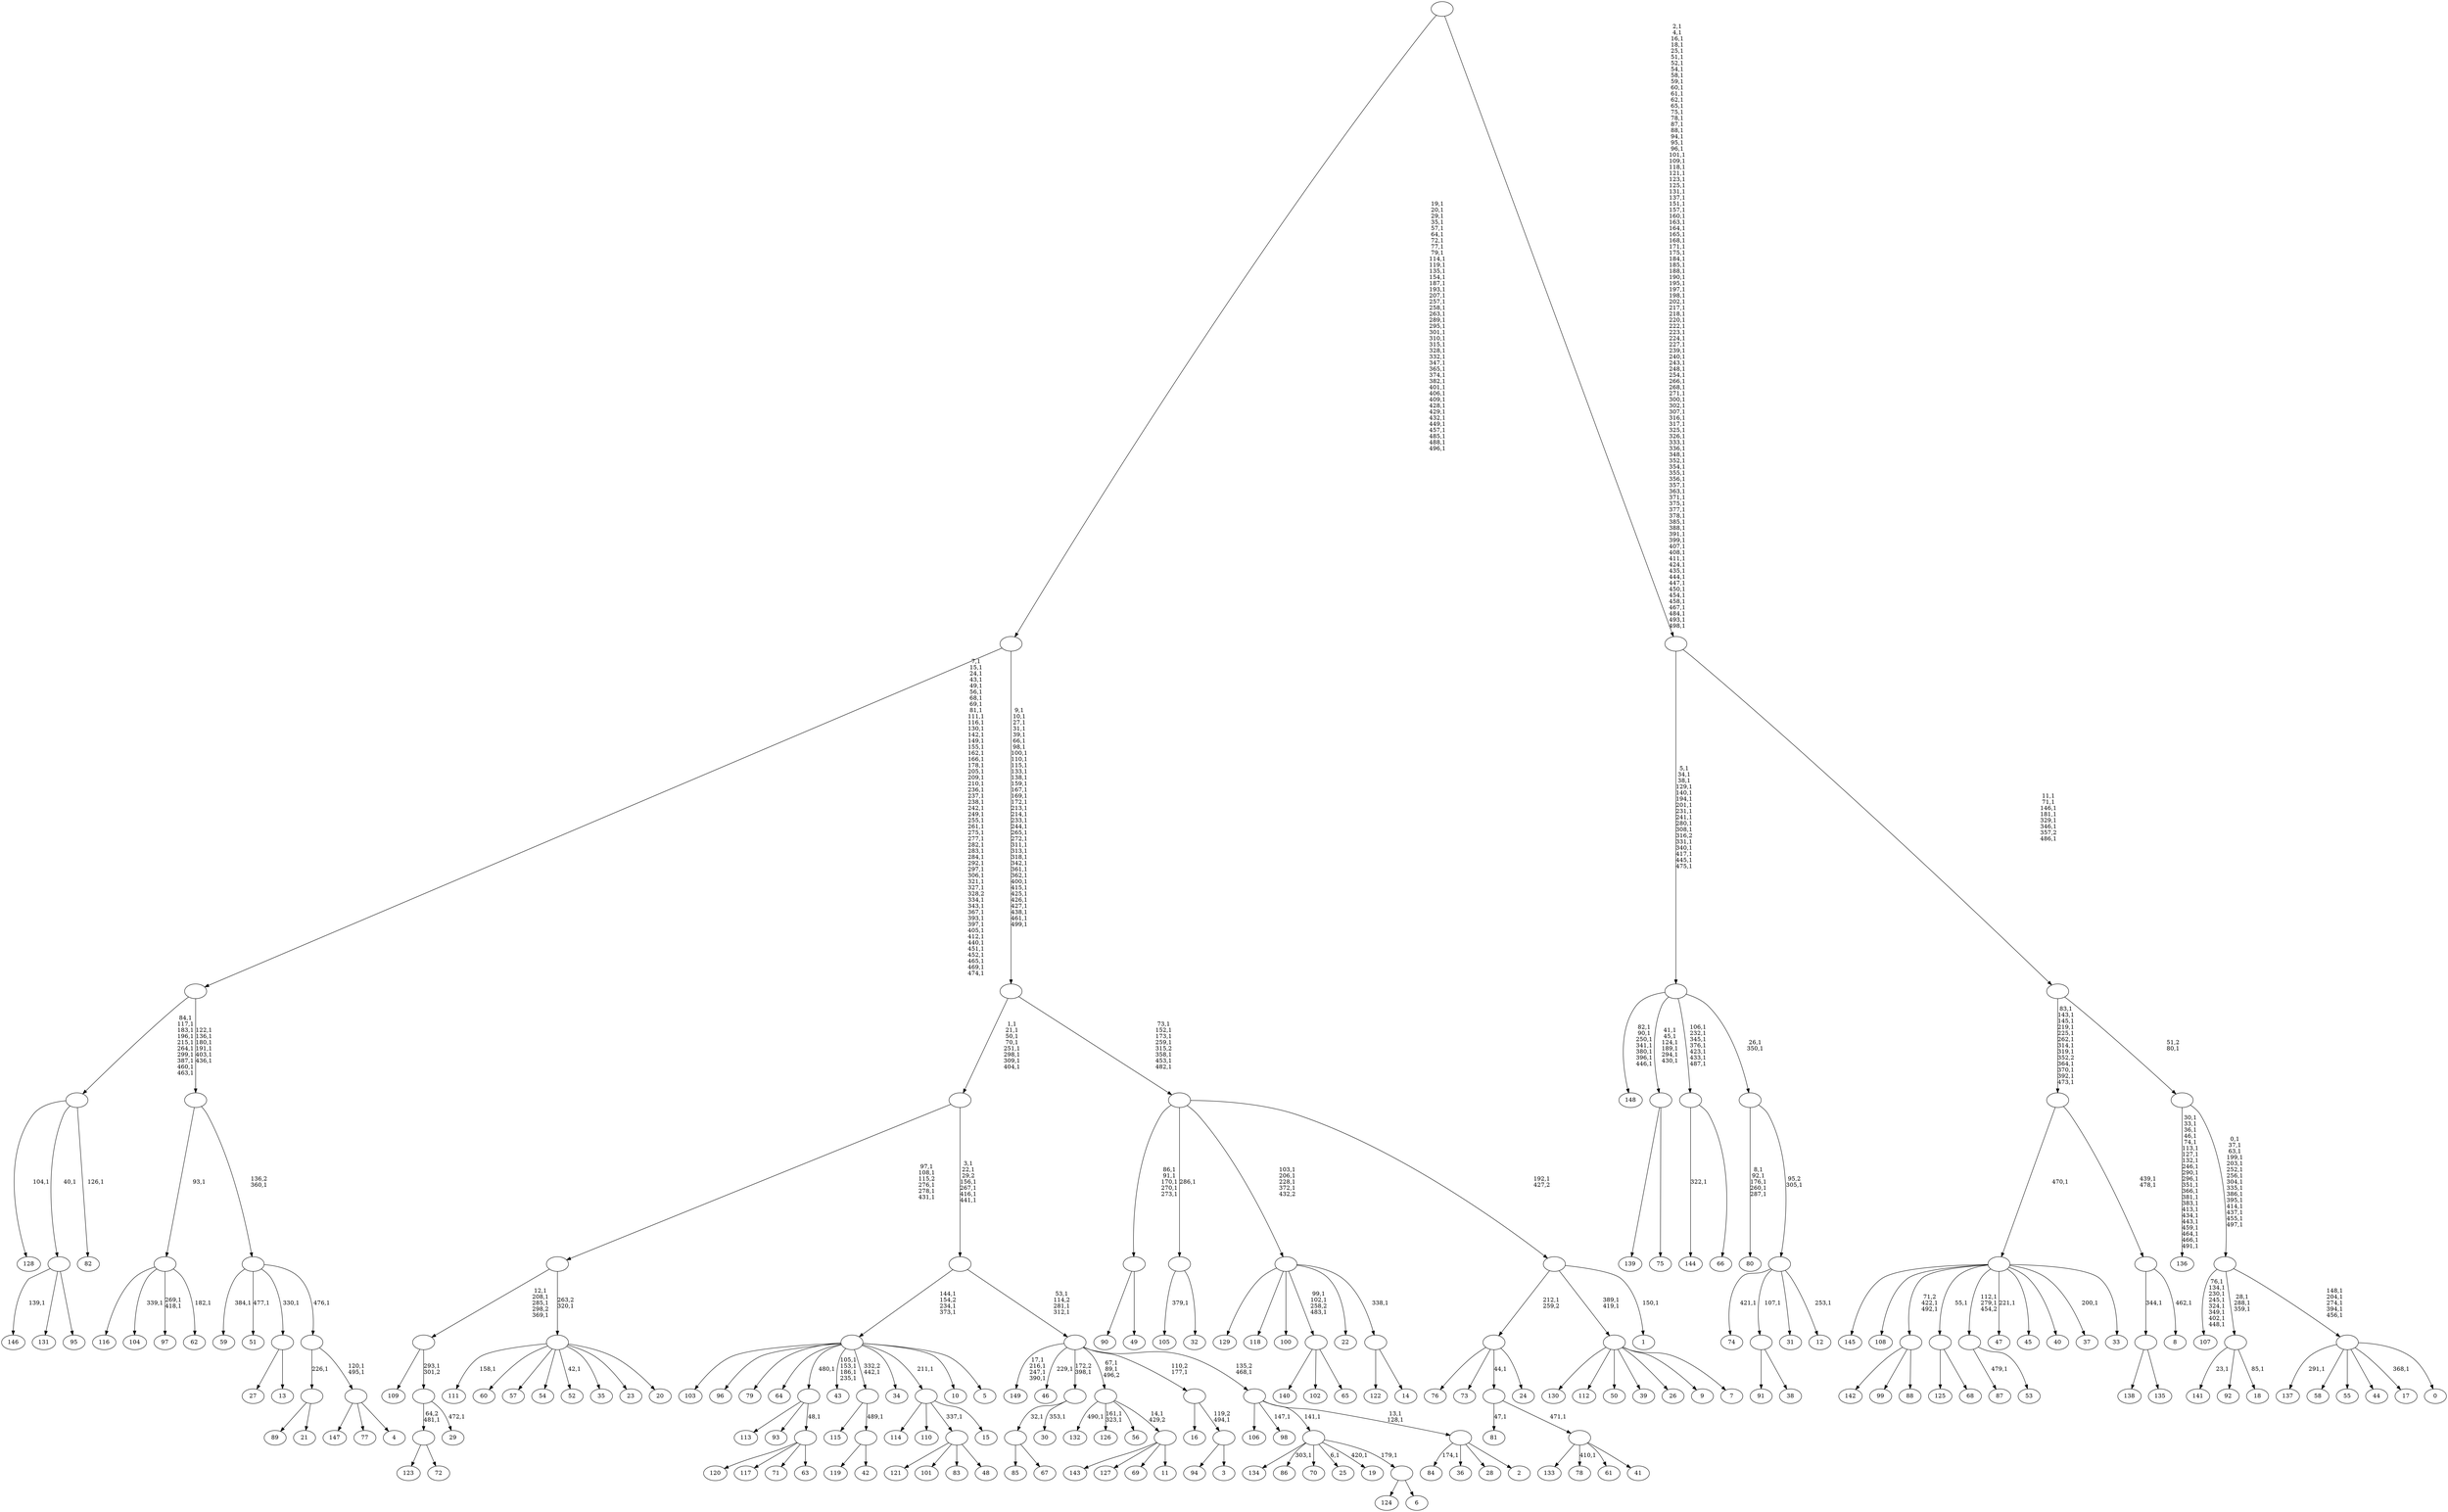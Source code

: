 digraph T {
	650 [label="149"]
	645 [label="148"]
	637 [label="147"]
	636 [label="146"]
	634 [label="145"]
	633 [label="144"]
	631 [label="143"]
	630 [label="142"]
	629 [label="141"]
	627 [label="140"]
	626 [label="139"]
	625 [label="138"]
	624 [label="137"]
	622 [label="136"]
	599 [label="135"]
	598 [label=""]
	597 [label="134"]
	596 [label="133"]
	595 [label="132"]
	593 [label="131"]
	592 [label="130"]
	591 [label="129"]
	590 [label="128"]
	588 [label="127"]
	587 [label="126"]
	584 [label="125"]
	583 [label="124"]
	582 [label="123"]
	581 [label="122"]
	580 [label="121"]
	579 [label="120"]
	578 [label="119"]
	577 [label="118"]
	576 [label="117"]
	575 [label="116"]
	574 [label="115"]
	573 [label="114"]
	572 [label="113"]
	571 [label="112"]
	570 [label="111"]
	568 [label="110"]
	567 [label="109"]
	566 [label="108"]
	565 [label="107"]
	556 [label="106"]
	555 [label="105"]
	553 [label="104"]
	551 [label="103"]
	550 [label="102"]
	549 [label="101"]
	548 [label="100"]
	547 [label="99"]
	546 [label="98"]
	544 [label="97"]
	541 [label="96"]
	540 [label="95"]
	539 [label=""]
	538 [label="94"]
	537 [label="93"]
	536 [label="92"]
	535 [label="91"]
	534 [label="90"]
	533 [label="89"]
	532 [label="88"]
	531 [label=""]
	529 [label="87"]
	527 [label="86"]
	525 [label="85"]
	524 [label="84"]
	522 [label="83"]
	521 [label="82"]
	519 [label=""]
	509 [label="81"]
	507 [label="80"]
	501 [label="79"]
	500 [label="78"]
	498 [label="77"]
	497 [label="76"]
	496 [label="75"]
	495 [label=""]
	489 [label="74"]
	487 [label="73"]
	486 [label="72"]
	485 [label=""]
	484 [label="71"]
	483 [label="70"]
	482 [label="69"]
	481 [label="68"]
	480 [label=""]
	479 [label="67"]
	478 [label=""]
	477 [label="66"]
	476 [label=""]
	469 [label="65"]
	468 [label=""]
	465 [label="64"]
	464 [label="63"]
	463 [label=""]
	462 [label=""]
	461 [label="62"]
	459 [label=""]
	458 [label="61"]
	457 [label="60"]
	456 [label="59"]
	454 [label="58"]
	453 [label="57"]
	452 [label="56"]
	451 [label="55"]
	450 [label="54"]
	449 [label="53"]
	448 [label=""]
	446 [label="52"]
	444 [label="51"]
	442 [label="50"]
	441 [label="49"]
	440 [label=""]
	435 [label="48"]
	434 [label=""]
	433 [label="47"]
	431 [label="46"]
	429 [label="45"]
	428 [label="44"]
	427 [label="43"]
	422 [label="42"]
	421 [label=""]
	420 [label=""]
	419 [label="41"]
	418 [label=""]
	417 [label=""]
	416 [label="40"]
	415 [label="39"]
	414 [label="38"]
	413 [label=""]
	412 [label="37"]
	410 [label="36"]
	409 [label="35"]
	408 [label="34"]
	407 [label="33"]
	406 [label=""]
	405 [label="32"]
	404 [label=""]
	403 [label="31"]
	402 [label="30"]
	400 [label=""]
	399 [label="29"]
	397 [label=""]
	396 [label=""]
	392 [label="28"]
	391 [label="27"]
	390 [label="26"]
	389 [label="25"]
	387 [label="24"]
	386 [label=""]
	385 [label="23"]
	384 [label="22"]
	383 [label="21"]
	382 [label=""]
	381 [label="20"]
	380 [label=""]
	379 [label=""]
	374 [label="19"]
	372 [label="18"]
	370 [label=""]
	367 [label="17"]
	365 [label="16"]
	364 [label="15"]
	363 [label=""]
	362 [label="14"]
	361 [label=""]
	360 [label=""]
	356 [label="13"]
	355 [label=""]
	354 [label="12"]
	352 [label=""]
	351 [label=""]
	349 [label=""]
	333 [label="11"]
	332 [label=""]
	331 [label=""]
	329 [label="10"]
	328 [label="9"]
	327 [label="8"]
	325 [label=""]
	323 [label=""]
	311 [label="7"]
	310 [label=""]
	308 [label="6"]
	307 [label=""]
	306 [label=""]
	305 [label="5"]
	304 [label=""]
	301 [label="4"]
	300 [label=""]
	298 [label=""]
	297 [label=""]
	296 [label=""]
	290 [label=""]
	239 [label="3"]
	238 [label=""]
	237 [label=""]
	236 [label="2"]
	235 [label=""]
	233 [label=""]
	232 [label=""]
	229 [label=""]
	223 [label=""]
	215 [label="1"]
	213 [label=""]
	212 [label=""]
	205 [label=""]
	169 [label=""]
	128 [label="0"]
	127 [label=""]
	122 [label=""]
	107 [label=""]
	106 [label=""]
	99 [label=""]
	0 [label=""]
	598 -> 625 [label=""]
	598 -> 599 [label=""]
	539 -> 636 [label="139,1"]
	539 -> 593 [label=""]
	539 -> 540 [label=""]
	531 -> 630 [label=""]
	531 -> 547 [label=""]
	531 -> 532 [label=""]
	519 -> 521 [label="126,1"]
	519 -> 590 [label="104,1"]
	519 -> 539 [label="40,1"]
	495 -> 626 [label=""]
	495 -> 496 [label=""]
	485 -> 582 [label=""]
	485 -> 486 [label=""]
	480 -> 584 [label=""]
	480 -> 481 [label=""]
	478 -> 525 [label=""]
	478 -> 479 [label=""]
	476 -> 633 [label="322,1"]
	476 -> 477 [label=""]
	468 -> 627 [label=""]
	468 -> 550 [label=""]
	468 -> 469 [label=""]
	463 -> 579 [label=""]
	463 -> 576 [label=""]
	463 -> 484 [label=""]
	463 -> 464 [label=""]
	462 -> 572 [label=""]
	462 -> 537 [label=""]
	462 -> 463 [label="48,1"]
	459 -> 461 [label="182,1"]
	459 -> 544 [label="269,1\n418,1"]
	459 -> 553 [label="339,1"]
	459 -> 575 [label=""]
	448 -> 529 [label="479,1"]
	448 -> 449 [label=""]
	440 -> 534 [label=""]
	440 -> 441 [label=""]
	434 -> 580 [label=""]
	434 -> 549 [label=""]
	434 -> 522 [label=""]
	434 -> 435 [label=""]
	421 -> 578 [label=""]
	421 -> 422 [label=""]
	420 -> 574 [label=""]
	420 -> 421 [label="489,1"]
	418 -> 500 [label="410,1"]
	418 -> 596 [label=""]
	418 -> 458 [label=""]
	418 -> 419 [label=""]
	417 -> 509 [label="47,1"]
	417 -> 418 [label="471,1"]
	413 -> 535 [label=""]
	413 -> 414 [label=""]
	406 -> 412 [label="200,1"]
	406 -> 433 [label="221,1"]
	406 -> 448 [label="112,1\n279,1\n454,2"]
	406 -> 531 [label="71,2\n422,1\n492,1"]
	406 -> 634 [label=""]
	406 -> 566 [label=""]
	406 -> 480 [label="55,1"]
	406 -> 429 [label=""]
	406 -> 416 [label=""]
	406 -> 407 [label=""]
	404 -> 555 [label="379,1"]
	404 -> 405 [label=""]
	400 -> 402 [label="353,1"]
	400 -> 478 [label="32,1"]
	397 -> 399 [label="472,1"]
	397 -> 485 [label="64,2\n481,1"]
	396 -> 567 [label=""]
	396 -> 397 [label="293,1\n301,2"]
	386 -> 497 [label=""]
	386 -> 487 [label=""]
	386 -> 417 [label="44,1"]
	386 -> 387 [label=""]
	382 -> 533 [label=""]
	382 -> 383 [label=""]
	380 -> 446 [label="42,1"]
	380 -> 570 [label="158,1"]
	380 -> 457 [label=""]
	380 -> 453 [label=""]
	380 -> 450 [label=""]
	380 -> 409 [label=""]
	380 -> 385 [label=""]
	380 -> 381 [label=""]
	379 -> 396 [label="12,1\n208,1\n285,1\n298,2\n369,1"]
	379 -> 380 [label="263,2\n320,1"]
	370 -> 372 [label="85,1"]
	370 -> 629 [label="23,1"]
	370 -> 536 [label=""]
	363 -> 573 [label=""]
	363 -> 568 [label=""]
	363 -> 434 [label="337,1"]
	363 -> 364 [label=""]
	361 -> 581 [label=""]
	361 -> 362 [label=""]
	360 -> 468 [label="99,1\n102,1\n258,2\n483,1"]
	360 -> 591 [label=""]
	360 -> 577 [label=""]
	360 -> 548 [label=""]
	360 -> 384 [label=""]
	360 -> 361 [label="338,1"]
	355 -> 391 [label=""]
	355 -> 356 [label=""]
	352 -> 354 [label="253,1"]
	352 -> 489 [label="421,1"]
	352 -> 413 [label="107,1"]
	352 -> 403 [label=""]
	351 -> 507 [label="8,1\n92,1\n176,1\n260,1\n287,1"]
	351 -> 352 [label="95,2\n305,1"]
	349 -> 351 [label="26,1\n350,1"]
	349 -> 476 [label="106,1\n232,1\n345,1\n376,1\n423,1\n433,1\n487,1"]
	349 -> 495 [label="41,1\n45,1\n124,1\n189,1\n294,1\n430,1"]
	349 -> 645 [label="82,1\n90,1\n250,1\n341,1\n380,1\n396,1\n446,1"]
	332 -> 631 [label=""]
	332 -> 588 [label=""]
	332 -> 482 [label=""]
	332 -> 333 [label=""]
	331 -> 587 [label="161,1\n323,1"]
	331 -> 595 [label="490,1"]
	331 -> 452 [label=""]
	331 -> 332 [label="14,1\n429,2"]
	325 -> 327 [label="462,1"]
	325 -> 598 [label="344,1"]
	323 -> 325 [label="439,1\n478,1"]
	323 -> 406 [label="470,1"]
	310 -> 592 [label=""]
	310 -> 571 [label=""]
	310 -> 442 [label=""]
	310 -> 415 [label=""]
	310 -> 390 [label=""]
	310 -> 328 [label=""]
	310 -> 311 [label=""]
	307 -> 583 [label=""]
	307 -> 308 [label=""]
	306 -> 374 [label="420,1"]
	306 -> 389 [label="6,1"]
	306 -> 527 [label="303,1"]
	306 -> 597 [label=""]
	306 -> 483 [label=""]
	306 -> 307 [label="179,1"]
	304 -> 427 [label="105,1\n153,1\n186,1\n235,1"]
	304 -> 551 [label=""]
	304 -> 541 [label=""]
	304 -> 501 [label=""]
	304 -> 465 [label=""]
	304 -> 462 [label="480,1"]
	304 -> 420 [label="332,2\n442,1"]
	304 -> 408 [label=""]
	304 -> 363 [label="211,1"]
	304 -> 329 [label=""]
	304 -> 305 [label=""]
	300 -> 637 [label=""]
	300 -> 498 [label=""]
	300 -> 301 [label=""]
	298 -> 300 [label="120,1\n495,1"]
	298 -> 382 [label="226,1"]
	297 -> 444 [label="477,1"]
	297 -> 456 [label="384,1"]
	297 -> 355 [label="330,1"]
	297 -> 298 [label="476,1"]
	296 -> 459 [label="93,1"]
	296 -> 297 [label="136,2\n360,1"]
	290 -> 296 [label="122,1\n136,1\n180,1\n191,1\n403,1\n436,1"]
	290 -> 519 [label="84,1\n117,1\n183,1\n196,1\n215,1\n264,1\n299,1\n387,1\n460,1\n463,1"]
	238 -> 538 [label=""]
	238 -> 239 [label=""]
	237 -> 365 [label=""]
	237 -> 238 [label="119,2\n494,1"]
	235 -> 524 [label="174,1"]
	235 -> 410 [label=""]
	235 -> 392 [label=""]
	235 -> 236 [label=""]
	233 -> 235 [label="13,1\n128,1"]
	233 -> 546 [label="147,1"]
	233 -> 556 [label=""]
	233 -> 306 [label="141,1"]
	232 -> 331 [label="67,1\n89,1\n496,2"]
	232 -> 431 [label="229,1"]
	232 -> 650 [label="17,1\n216,1\n247,1\n390,1"]
	232 -> 400 [label="172,2\n398,1"]
	232 -> 237 [label="110,2\n177,1"]
	232 -> 233 [label="135,2\n468,1"]
	229 -> 232 [label="53,1\n114,2\n281,1\n312,1"]
	229 -> 304 [label="144,1\n154,2\n234,1\n373,1"]
	223 -> 229 [label="3,1\n22,1\n29,2\n156,1\n267,1\n416,1\n441,1"]
	223 -> 379 [label="97,1\n108,1\n115,2\n276,1\n278,1\n431,1"]
	213 -> 215 [label="150,1"]
	213 -> 310 [label="389,1\n419,1"]
	213 -> 386 [label="212,1\n259,2"]
	212 -> 360 [label="103,1\n206,1\n228,1\n372,1\n432,2"]
	212 -> 440 [label="86,1\n91,1\n170,1\n270,1\n273,1"]
	212 -> 404 [label="286,1"]
	212 -> 213 [label="192,1\n427,2"]
	205 -> 212 [label="73,1\n152,1\n173,1\n259,1\n315,2\n358,1\n453,1\n482,1"]
	205 -> 223 [label="1,1\n21,1\n50,1\n70,1\n251,1\n298,1\n309,1\n404,1"]
	169 -> 205 [label="9,1\n10,1\n27,1\n31,1\n39,1\n66,1\n98,1\n100,1\n110,1\n115,1\n133,1\n138,1\n159,1\n167,1\n169,1\n172,1\n213,1\n214,1\n233,1\n244,1\n265,1\n272,1\n311,1\n313,1\n318,1\n342,1\n361,1\n362,1\n400,1\n415,1\n425,1\n426,1\n427,1\n438,1\n461,1\n499,1"]
	169 -> 290 [label="7,1\n15,1\n24,1\n43,1\n49,1\n56,1\n68,1\n69,1\n81,1\n111,1\n116,1\n130,1\n142,1\n149,1\n155,1\n162,1\n166,1\n178,1\n205,1\n209,1\n210,1\n236,1\n237,1\n238,1\n242,1\n249,1\n255,1\n261,1\n275,1\n277,1\n282,1\n283,1\n284,1\n292,1\n297,1\n306,1\n321,1\n327,1\n328,2\n334,1\n343,1\n367,1\n393,1\n397,1\n405,1\n412,1\n440,1\n451,1\n452,1\n465,1\n469,1\n474,1"]
	127 -> 367 [label="368,1"]
	127 -> 624 [label="291,1"]
	127 -> 454 [label=""]
	127 -> 451 [label=""]
	127 -> 428 [label=""]
	127 -> 128 [label=""]
	122 -> 127 [label="148,1\n204,1\n274,1\n394,1\n456,1"]
	122 -> 370 [label="28,1\n288,1\n359,1"]
	122 -> 565 [label="76,1\n134,1\n230,1\n245,1\n324,1\n349,1\n402,1\n448,1"]
	107 -> 122 [label="0,1\n37,1\n63,1\n199,1\n203,1\n252,1\n256,1\n304,1\n335,1\n386,1\n395,1\n414,1\n437,1\n455,1\n497,1"]
	107 -> 622 [label="30,1\n33,1\n36,1\n46,1\n74,1\n113,1\n127,1\n132,1\n246,1\n290,1\n296,1\n351,1\n366,1\n381,1\n383,1\n413,1\n434,1\n443,1\n459,1\n464,1\n466,1\n491,1"]
	106 -> 323 [label="83,1\n143,1\n145,1\n219,1\n225,1\n262,1\n314,1\n319,1\n352,2\n364,1\n370,1\n392,1\n473,1"]
	106 -> 107 [label="51,2\n80,1"]
	99 -> 106 [label="11,1\n71,1\n146,1\n181,1\n329,1\n346,1\n357,2\n486,1"]
	99 -> 349 [label="5,1\n34,1\n38,1\n129,1\n140,1\n194,1\n201,1\n231,1\n241,1\n280,1\n308,1\n316,2\n331,1\n340,1\n417,1\n445,1\n475,1"]
	0 -> 99 [label="2,1\n4,1\n16,1\n18,1\n25,1\n51,1\n52,1\n54,1\n58,1\n59,1\n60,1\n61,1\n62,1\n65,1\n75,1\n78,1\n87,1\n88,1\n94,1\n95,1\n96,1\n101,1\n109,1\n118,1\n121,1\n123,1\n125,1\n131,1\n137,1\n151,1\n157,1\n160,1\n163,1\n164,1\n165,1\n168,1\n171,1\n175,1\n184,1\n185,1\n188,1\n190,1\n195,1\n197,1\n198,1\n202,1\n217,1\n218,1\n220,1\n222,1\n223,1\n224,1\n227,1\n239,1\n240,1\n243,1\n248,1\n254,1\n266,1\n268,1\n271,1\n300,1\n302,1\n307,1\n316,1\n317,1\n325,1\n326,1\n333,1\n336,1\n348,1\n352,1\n354,1\n355,1\n356,1\n357,1\n363,1\n371,1\n375,1\n377,1\n378,1\n385,1\n388,1\n391,1\n399,1\n407,1\n408,1\n411,1\n424,1\n435,1\n444,1\n447,1\n450,1\n454,1\n458,1\n467,1\n484,1\n493,1\n498,1"]
	0 -> 169 [label="19,1\n20,1\n29,1\n35,1\n57,1\n64,1\n72,1\n77,1\n79,1\n114,1\n119,1\n135,1\n154,1\n187,1\n193,1\n207,1\n257,1\n258,1\n263,1\n289,1\n295,1\n301,1\n310,1\n315,1\n328,1\n332,1\n347,1\n365,1\n374,1\n382,1\n401,1\n406,1\n409,1\n428,1\n429,1\n432,1\n449,1\n457,1\n485,1\n488,1\n496,1"]
}
